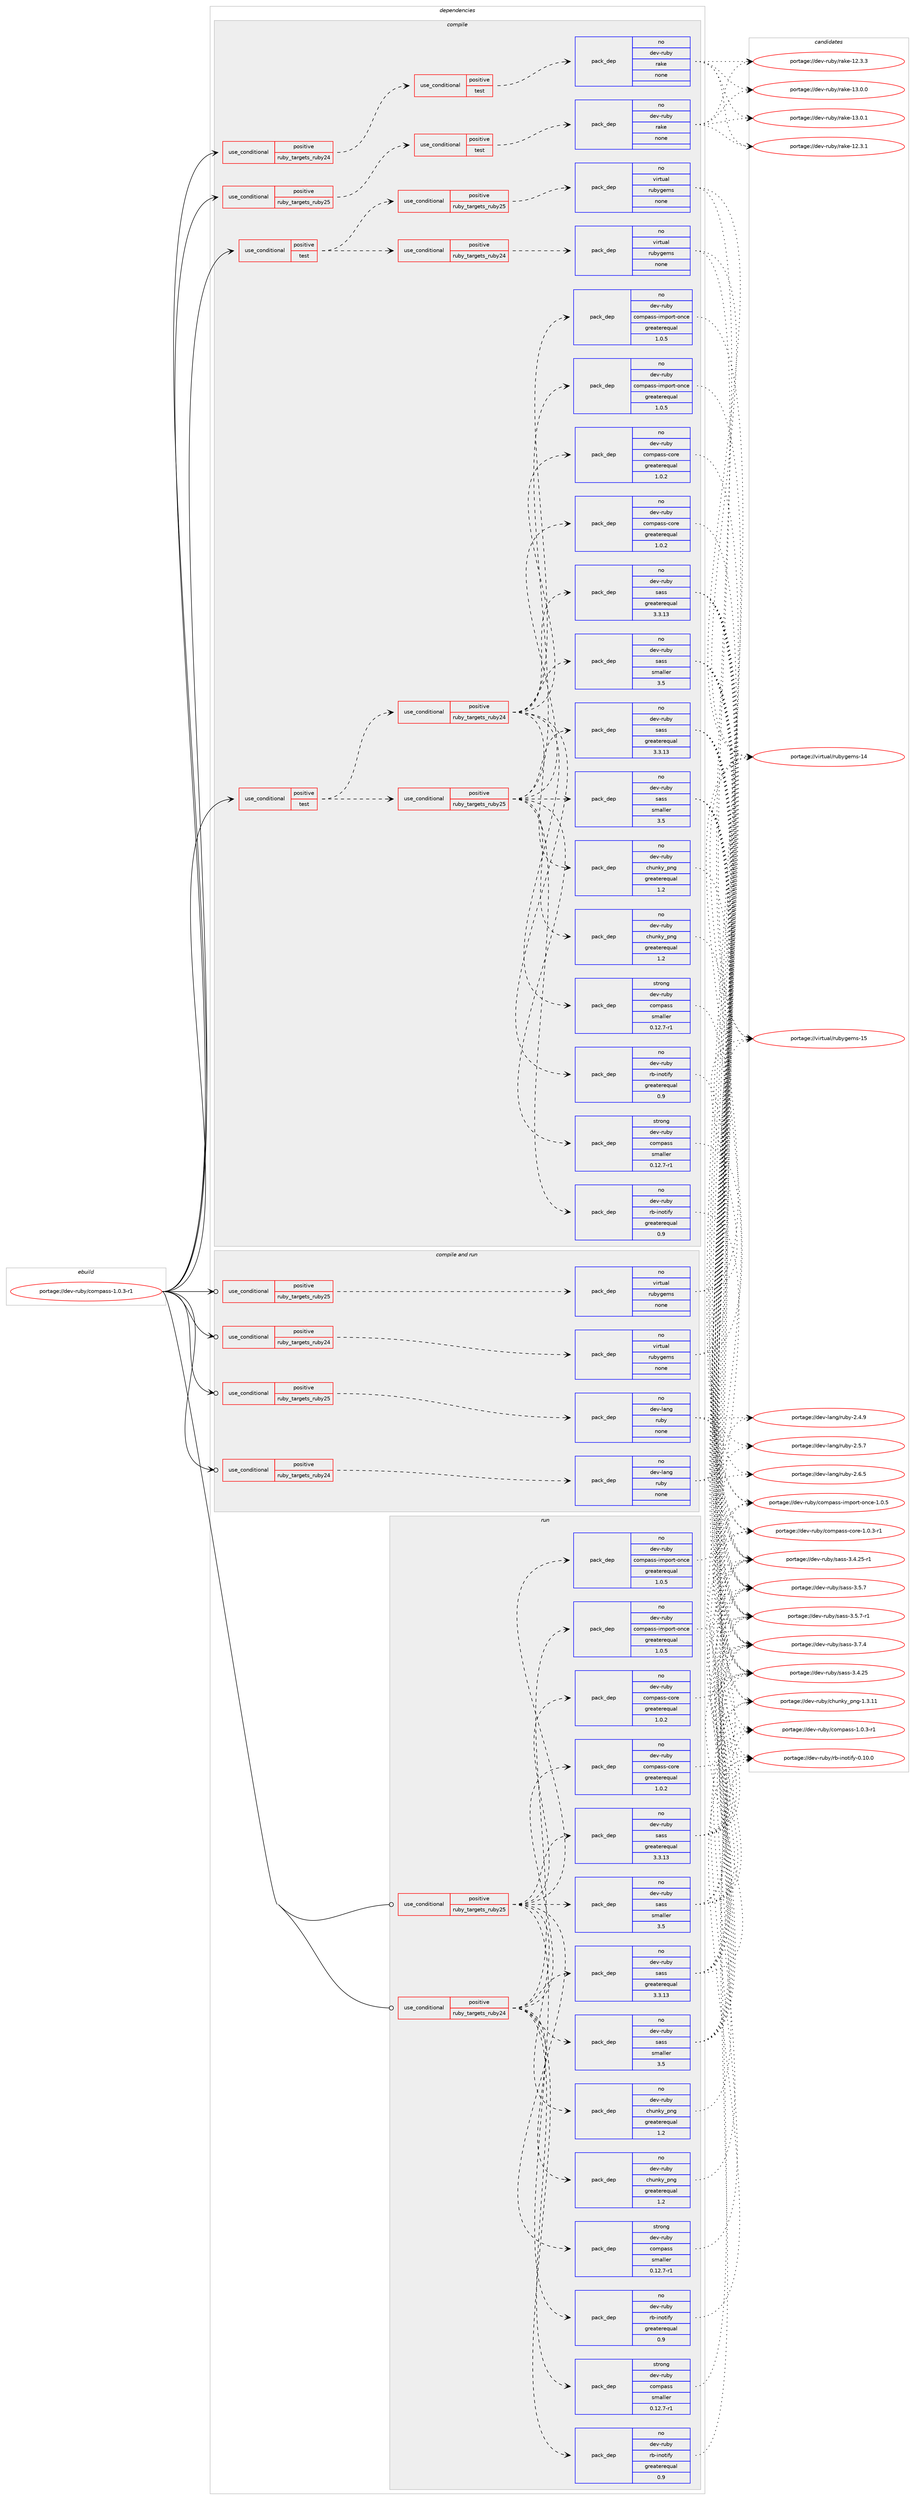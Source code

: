 digraph prolog {

# *************
# Graph options
# *************

newrank=true;
concentrate=true;
compound=true;
graph [rankdir=LR,fontname=Helvetica,fontsize=10,ranksep=1.5];#, ranksep=2.5, nodesep=0.2];
edge  [arrowhead=vee];
node  [fontname=Helvetica,fontsize=10];

# **********
# The ebuild
# **********

subgraph cluster_leftcol {
color=gray;
rank=same;
label=<<i>ebuild</i>>;
id [label="portage://dev-ruby/compass-1.0.3-r1", color=red, width=4, href="../dev-ruby/compass-1.0.3-r1.svg"];
}

# ****************
# The dependencies
# ****************

subgraph cluster_midcol {
color=gray;
label=<<i>dependencies</i>>;
subgraph cluster_compile {
fillcolor="#eeeeee";
style=filled;
label=<<i>compile</i>>;
subgraph cond49685 {
dependency216413 [label=<<TABLE BORDER="0" CELLBORDER="1" CELLSPACING="0" CELLPADDING="4"><TR><TD ROWSPAN="3" CELLPADDING="10">use_conditional</TD></TR><TR><TD>positive</TD></TR><TR><TD>ruby_targets_ruby24</TD></TR></TABLE>>, shape=none, color=red];
subgraph cond49686 {
dependency216414 [label=<<TABLE BORDER="0" CELLBORDER="1" CELLSPACING="0" CELLPADDING="4"><TR><TD ROWSPAN="3" CELLPADDING="10">use_conditional</TD></TR><TR><TD>positive</TD></TR><TR><TD>test</TD></TR></TABLE>>, shape=none, color=red];
subgraph pack163247 {
dependency216415 [label=<<TABLE BORDER="0" CELLBORDER="1" CELLSPACING="0" CELLPADDING="4" WIDTH="220"><TR><TD ROWSPAN="6" CELLPADDING="30">pack_dep</TD></TR><TR><TD WIDTH="110">no</TD></TR><TR><TD>dev-ruby</TD></TR><TR><TD>rake</TD></TR><TR><TD>none</TD></TR><TR><TD></TD></TR></TABLE>>, shape=none, color=blue];
}
dependency216414:e -> dependency216415:w [weight=20,style="dashed",arrowhead="vee"];
}
dependency216413:e -> dependency216414:w [weight=20,style="dashed",arrowhead="vee"];
}
id:e -> dependency216413:w [weight=20,style="solid",arrowhead="vee"];
subgraph cond49687 {
dependency216416 [label=<<TABLE BORDER="0" CELLBORDER="1" CELLSPACING="0" CELLPADDING="4"><TR><TD ROWSPAN="3" CELLPADDING="10">use_conditional</TD></TR><TR><TD>positive</TD></TR><TR><TD>ruby_targets_ruby25</TD></TR></TABLE>>, shape=none, color=red];
subgraph cond49688 {
dependency216417 [label=<<TABLE BORDER="0" CELLBORDER="1" CELLSPACING="0" CELLPADDING="4"><TR><TD ROWSPAN="3" CELLPADDING="10">use_conditional</TD></TR><TR><TD>positive</TD></TR><TR><TD>test</TD></TR></TABLE>>, shape=none, color=red];
subgraph pack163248 {
dependency216418 [label=<<TABLE BORDER="0" CELLBORDER="1" CELLSPACING="0" CELLPADDING="4" WIDTH="220"><TR><TD ROWSPAN="6" CELLPADDING="30">pack_dep</TD></TR><TR><TD WIDTH="110">no</TD></TR><TR><TD>dev-ruby</TD></TR><TR><TD>rake</TD></TR><TR><TD>none</TD></TR><TR><TD></TD></TR></TABLE>>, shape=none, color=blue];
}
dependency216417:e -> dependency216418:w [weight=20,style="dashed",arrowhead="vee"];
}
dependency216416:e -> dependency216417:w [weight=20,style="dashed",arrowhead="vee"];
}
id:e -> dependency216416:w [weight=20,style="solid",arrowhead="vee"];
subgraph cond49689 {
dependency216419 [label=<<TABLE BORDER="0" CELLBORDER="1" CELLSPACING="0" CELLPADDING="4"><TR><TD ROWSPAN="3" CELLPADDING="10">use_conditional</TD></TR><TR><TD>positive</TD></TR><TR><TD>test</TD></TR></TABLE>>, shape=none, color=red];
subgraph cond49690 {
dependency216420 [label=<<TABLE BORDER="0" CELLBORDER="1" CELLSPACING="0" CELLPADDING="4"><TR><TD ROWSPAN="3" CELLPADDING="10">use_conditional</TD></TR><TR><TD>positive</TD></TR><TR><TD>ruby_targets_ruby24</TD></TR></TABLE>>, shape=none, color=red];
subgraph pack163249 {
dependency216421 [label=<<TABLE BORDER="0" CELLBORDER="1" CELLSPACING="0" CELLPADDING="4" WIDTH="220"><TR><TD ROWSPAN="6" CELLPADDING="30">pack_dep</TD></TR><TR><TD WIDTH="110">no</TD></TR><TR><TD>dev-ruby</TD></TR><TR><TD>chunky_png</TD></TR><TR><TD>greaterequal</TD></TR><TR><TD>1.2</TD></TR></TABLE>>, shape=none, color=blue];
}
dependency216420:e -> dependency216421:w [weight=20,style="dashed",arrowhead="vee"];
subgraph pack163250 {
dependency216422 [label=<<TABLE BORDER="0" CELLBORDER="1" CELLSPACING="0" CELLPADDING="4" WIDTH="220"><TR><TD ROWSPAN="6" CELLPADDING="30">pack_dep</TD></TR><TR><TD WIDTH="110">no</TD></TR><TR><TD>dev-ruby</TD></TR><TR><TD>compass-core</TD></TR><TR><TD>greaterequal</TD></TR><TR><TD>1.0.2</TD></TR></TABLE>>, shape=none, color=blue];
}
dependency216420:e -> dependency216422:w [weight=20,style="dashed",arrowhead="vee"];
subgraph pack163251 {
dependency216423 [label=<<TABLE BORDER="0" CELLBORDER="1" CELLSPACING="0" CELLPADDING="4" WIDTH="220"><TR><TD ROWSPAN="6" CELLPADDING="30">pack_dep</TD></TR><TR><TD WIDTH="110">no</TD></TR><TR><TD>dev-ruby</TD></TR><TR><TD>compass-import-once</TD></TR><TR><TD>greaterequal</TD></TR><TR><TD>1.0.5</TD></TR></TABLE>>, shape=none, color=blue];
}
dependency216420:e -> dependency216423:w [weight=20,style="dashed",arrowhead="vee"];
subgraph pack163252 {
dependency216424 [label=<<TABLE BORDER="0" CELLBORDER="1" CELLSPACING="0" CELLPADDING="4" WIDTH="220"><TR><TD ROWSPAN="6" CELLPADDING="30">pack_dep</TD></TR><TR><TD WIDTH="110">no</TD></TR><TR><TD>dev-ruby</TD></TR><TR><TD>rb-inotify</TD></TR><TR><TD>greaterequal</TD></TR><TR><TD>0.9</TD></TR></TABLE>>, shape=none, color=blue];
}
dependency216420:e -> dependency216424:w [weight=20,style="dashed",arrowhead="vee"];
subgraph pack163253 {
dependency216425 [label=<<TABLE BORDER="0" CELLBORDER="1" CELLSPACING="0" CELLPADDING="4" WIDTH="220"><TR><TD ROWSPAN="6" CELLPADDING="30">pack_dep</TD></TR><TR><TD WIDTH="110">no</TD></TR><TR><TD>dev-ruby</TD></TR><TR><TD>sass</TD></TR><TR><TD>greaterequal</TD></TR><TR><TD>3.3.13</TD></TR></TABLE>>, shape=none, color=blue];
}
dependency216420:e -> dependency216425:w [weight=20,style="dashed",arrowhead="vee"];
subgraph pack163254 {
dependency216426 [label=<<TABLE BORDER="0" CELLBORDER="1" CELLSPACING="0" CELLPADDING="4" WIDTH="220"><TR><TD ROWSPAN="6" CELLPADDING="30">pack_dep</TD></TR><TR><TD WIDTH="110">no</TD></TR><TR><TD>dev-ruby</TD></TR><TR><TD>sass</TD></TR><TR><TD>smaller</TD></TR><TR><TD>3.5</TD></TR></TABLE>>, shape=none, color=blue];
}
dependency216420:e -> dependency216426:w [weight=20,style="dashed",arrowhead="vee"];
subgraph pack163255 {
dependency216427 [label=<<TABLE BORDER="0" CELLBORDER="1" CELLSPACING="0" CELLPADDING="4" WIDTH="220"><TR><TD ROWSPAN="6" CELLPADDING="30">pack_dep</TD></TR><TR><TD WIDTH="110">strong</TD></TR><TR><TD>dev-ruby</TD></TR><TR><TD>compass</TD></TR><TR><TD>smaller</TD></TR><TR><TD>0.12.7-r1</TD></TR></TABLE>>, shape=none, color=blue];
}
dependency216420:e -> dependency216427:w [weight=20,style="dashed",arrowhead="vee"];
}
dependency216419:e -> dependency216420:w [weight=20,style="dashed",arrowhead="vee"];
subgraph cond49691 {
dependency216428 [label=<<TABLE BORDER="0" CELLBORDER="1" CELLSPACING="0" CELLPADDING="4"><TR><TD ROWSPAN="3" CELLPADDING="10">use_conditional</TD></TR><TR><TD>positive</TD></TR><TR><TD>ruby_targets_ruby25</TD></TR></TABLE>>, shape=none, color=red];
subgraph pack163256 {
dependency216429 [label=<<TABLE BORDER="0" CELLBORDER="1" CELLSPACING="0" CELLPADDING="4" WIDTH="220"><TR><TD ROWSPAN="6" CELLPADDING="30">pack_dep</TD></TR><TR><TD WIDTH="110">no</TD></TR><TR><TD>dev-ruby</TD></TR><TR><TD>chunky_png</TD></TR><TR><TD>greaterequal</TD></TR><TR><TD>1.2</TD></TR></TABLE>>, shape=none, color=blue];
}
dependency216428:e -> dependency216429:w [weight=20,style="dashed",arrowhead="vee"];
subgraph pack163257 {
dependency216430 [label=<<TABLE BORDER="0" CELLBORDER="1" CELLSPACING="0" CELLPADDING="4" WIDTH="220"><TR><TD ROWSPAN="6" CELLPADDING="30">pack_dep</TD></TR><TR><TD WIDTH="110">no</TD></TR><TR><TD>dev-ruby</TD></TR><TR><TD>compass-core</TD></TR><TR><TD>greaterequal</TD></TR><TR><TD>1.0.2</TD></TR></TABLE>>, shape=none, color=blue];
}
dependency216428:e -> dependency216430:w [weight=20,style="dashed",arrowhead="vee"];
subgraph pack163258 {
dependency216431 [label=<<TABLE BORDER="0" CELLBORDER="1" CELLSPACING="0" CELLPADDING="4" WIDTH="220"><TR><TD ROWSPAN="6" CELLPADDING="30">pack_dep</TD></TR><TR><TD WIDTH="110">no</TD></TR><TR><TD>dev-ruby</TD></TR><TR><TD>compass-import-once</TD></TR><TR><TD>greaterequal</TD></TR><TR><TD>1.0.5</TD></TR></TABLE>>, shape=none, color=blue];
}
dependency216428:e -> dependency216431:w [weight=20,style="dashed",arrowhead="vee"];
subgraph pack163259 {
dependency216432 [label=<<TABLE BORDER="0" CELLBORDER="1" CELLSPACING="0" CELLPADDING="4" WIDTH="220"><TR><TD ROWSPAN="6" CELLPADDING="30">pack_dep</TD></TR><TR><TD WIDTH="110">no</TD></TR><TR><TD>dev-ruby</TD></TR><TR><TD>rb-inotify</TD></TR><TR><TD>greaterequal</TD></TR><TR><TD>0.9</TD></TR></TABLE>>, shape=none, color=blue];
}
dependency216428:e -> dependency216432:w [weight=20,style="dashed",arrowhead="vee"];
subgraph pack163260 {
dependency216433 [label=<<TABLE BORDER="0" CELLBORDER="1" CELLSPACING="0" CELLPADDING="4" WIDTH="220"><TR><TD ROWSPAN="6" CELLPADDING="30">pack_dep</TD></TR><TR><TD WIDTH="110">no</TD></TR><TR><TD>dev-ruby</TD></TR><TR><TD>sass</TD></TR><TR><TD>greaterequal</TD></TR><TR><TD>3.3.13</TD></TR></TABLE>>, shape=none, color=blue];
}
dependency216428:e -> dependency216433:w [weight=20,style="dashed",arrowhead="vee"];
subgraph pack163261 {
dependency216434 [label=<<TABLE BORDER="0" CELLBORDER="1" CELLSPACING="0" CELLPADDING="4" WIDTH="220"><TR><TD ROWSPAN="6" CELLPADDING="30">pack_dep</TD></TR><TR><TD WIDTH="110">no</TD></TR><TR><TD>dev-ruby</TD></TR><TR><TD>sass</TD></TR><TR><TD>smaller</TD></TR><TR><TD>3.5</TD></TR></TABLE>>, shape=none, color=blue];
}
dependency216428:e -> dependency216434:w [weight=20,style="dashed",arrowhead="vee"];
subgraph pack163262 {
dependency216435 [label=<<TABLE BORDER="0" CELLBORDER="1" CELLSPACING="0" CELLPADDING="4" WIDTH="220"><TR><TD ROWSPAN="6" CELLPADDING="30">pack_dep</TD></TR><TR><TD WIDTH="110">strong</TD></TR><TR><TD>dev-ruby</TD></TR><TR><TD>compass</TD></TR><TR><TD>smaller</TD></TR><TR><TD>0.12.7-r1</TD></TR></TABLE>>, shape=none, color=blue];
}
dependency216428:e -> dependency216435:w [weight=20,style="dashed",arrowhead="vee"];
}
dependency216419:e -> dependency216428:w [weight=20,style="dashed",arrowhead="vee"];
}
id:e -> dependency216419:w [weight=20,style="solid",arrowhead="vee"];
subgraph cond49692 {
dependency216436 [label=<<TABLE BORDER="0" CELLBORDER="1" CELLSPACING="0" CELLPADDING="4"><TR><TD ROWSPAN="3" CELLPADDING="10">use_conditional</TD></TR><TR><TD>positive</TD></TR><TR><TD>test</TD></TR></TABLE>>, shape=none, color=red];
subgraph cond49693 {
dependency216437 [label=<<TABLE BORDER="0" CELLBORDER="1" CELLSPACING="0" CELLPADDING="4"><TR><TD ROWSPAN="3" CELLPADDING="10">use_conditional</TD></TR><TR><TD>positive</TD></TR><TR><TD>ruby_targets_ruby24</TD></TR></TABLE>>, shape=none, color=red];
subgraph pack163263 {
dependency216438 [label=<<TABLE BORDER="0" CELLBORDER="1" CELLSPACING="0" CELLPADDING="4" WIDTH="220"><TR><TD ROWSPAN="6" CELLPADDING="30">pack_dep</TD></TR><TR><TD WIDTH="110">no</TD></TR><TR><TD>virtual</TD></TR><TR><TD>rubygems</TD></TR><TR><TD>none</TD></TR><TR><TD></TD></TR></TABLE>>, shape=none, color=blue];
}
dependency216437:e -> dependency216438:w [weight=20,style="dashed",arrowhead="vee"];
}
dependency216436:e -> dependency216437:w [weight=20,style="dashed",arrowhead="vee"];
subgraph cond49694 {
dependency216439 [label=<<TABLE BORDER="0" CELLBORDER="1" CELLSPACING="0" CELLPADDING="4"><TR><TD ROWSPAN="3" CELLPADDING="10">use_conditional</TD></TR><TR><TD>positive</TD></TR><TR><TD>ruby_targets_ruby25</TD></TR></TABLE>>, shape=none, color=red];
subgraph pack163264 {
dependency216440 [label=<<TABLE BORDER="0" CELLBORDER="1" CELLSPACING="0" CELLPADDING="4" WIDTH="220"><TR><TD ROWSPAN="6" CELLPADDING="30">pack_dep</TD></TR><TR><TD WIDTH="110">no</TD></TR><TR><TD>virtual</TD></TR><TR><TD>rubygems</TD></TR><TR><TD>none</TD></TR><TR><TD></TD></TR></TABLE>>, shape=none, color=blue];
}
dependency216439:e -> dependency216440:w [weight=20,style="dashed",arrowhead="vee"];
}
dependency216436:e -> dependency216439:w [weight=20,style="dashed",arrowhead="vee"];
}
id:e -> dependency216436:w [weight=20,style="solid",arrowhead="vee"];
}
subgraph cluster_compileandrun {
fillcolor="#eeeeee";
style=filled;
label=<<i>compile and run</i>>;
subgraph cond49695 {
dependency216441 [label=<<TABLE BORDER="0" CELLBORDER="1" CELLSPACING="0" CELLPADDING="4"><TR><TD ROWSPAN="3" CELLPADDING="10">use_conditional</TD></TR><TR><TD>positive</TD></TR><TR><TD>ruby_targets_ruby24</TD></TR></TABLE>>, shape=none, color=red];
subgraph pack163265 {
dependency216442 [label=<<TABLE BORDER="0" CELLBORDER="1" CELLSPACING="0" CELLPADDING="4" WIDTH="220"><TR><TD ROWSPAN="6" CELLPADDING="30">pack_dep</TD></TR><TR><TD WIDTH="110">no</TD></TR><TR><TD>dev-lang</TD></TR><TR><TD>ruby</TD></TR><TR><TD>none</TD></TR><TR><TD></TD></TR></TABLE>>, shape=none, color=blue];
}
dependency216441:e -> dependency216442:w [weight=20,style="dashed",arrowhead="vee"];
}
id:e -> dependency216441:w [weight=20,style="solid",arrowhead="odotvee"];
subgraph cond49696 {
dependency216443 [label=<<TABLE BORDER="0" CELLBORDER="1" CELLSPACING="0" CELLPADDING="4"><TR><TD ROWSPAN="3" CELLPADDING="10">use_conditional</TD></TR><TR><TD>positive</TD></TR><TR><TD>ruby_targets_ruby24</TD></TR></TABLE>>, shape=none, color=red];
subgraph pack163266 {
dependency216444 [label=<<TABLE BORDER="0" CELLBORDER="1" CELLSPACING="0" CELLPADDING="4" WIDTH="220"><TR><TD ROWSPAN="6" CELLPADDING="30">pack_dep</TD></TR><TR><TD WIDTH="110">no</TD></TR><TR><TD>virtual</TD></TR><TR><TD>rubygems</TD></TR><TR><TD>none</TD></TR><TR><TD></TD></TR></TABLE>>, shape=none, color=blue];
}
dependency216443:e -> dependency216444:w [weight=20,style="dashed",arrowhead="vee"];
}
id:e -> dependency216443:w [weight=20,style="solid",arrowhead="odotvee"];
subgraph cond49697 {
dependency216445 [label=<<TABLE BORDER="0" CELLBORDER="1" CELLSPACING="0" CELLPADDING="4"><TR><TD ROWSPAN="3" CELLPADDING="10">use_conditional</TD></TR><TR><TD>positive</TD></TR><TR><TD>ruby_targets_ruby25</TD></TR></TABLE>>, shape=none, color=red];
subgraph pack163267 {
dependency216446 [label=<<TABLE BORDER="0" CELLBORDER="1" CELLSPACING="0" CELLPADDING="4" WIDTH="220"><TR><TD ROWSPAN="6" CELLPADDING="30">pack_dep</TD></TR><TR><TD WIDTH="110">no</TD></TR><TR><TD>dev-lang</TD></TR><TR><TD>ruby</TD></TR><TR><TD>none</TD></TR><TR><TD></TD></TR></TABLE>>, shape=none, color=blue];
}
dependency216445:e -> dependency216446:w [weight=20,style="dashed",arrowhead="vee"];
}
id:e -> dependency216445:w [weight=20,style="solid",arrowhead="odotvee"];
subgraph cond49698 {
dependency216447 [label=<<TABLE BORDER="0" CELLBORDER="1" CELLSPACING="0" CELLPADDING="4"><TR><TD ROWSPAN="3" CELLPADDING="10">use_conditional</TD></TR><TR><TD>positive</TD></TR><TR><TD>ruby_targets_ruby25</TD></TR></TABLE>>, shape=none, color=red];
subgraph pack163268 {
dependency216448 [label=<<TABLE BORDER="0" CELLBORDER="1" CELLSPACING="0" CELLPADDING="4" WIDTH="220"><TR><TD ROWSPAN="6" CELLPADDING="30">pack_dep</TD></TR><TR><TD WIDTH="110">no</TD></TR><TR><TD>virtual</TD></TR><TR><TD>rubygems</TD></TR><TR><TD>none</TD></TR><TR><TD></TD></TR></TABLE>>, shape=none, color=blue];
}
dependency216447:e -> dependency216448:w [weight=20,style="dashed",arrowhead="vee"];
}
id:e -> dependency216447:w [weight=20,style="solid",arrowhead="odotvee"];
}
subgraph cluster_run {
fillcolor="#eeeeee";
style=filled;
label=<<i>run</i>>;
subgraph cond49699 {
dependency216449 [label=<<TABLE BORDER="0" CELLBORDER="1" CELLSPACING="0" CELLPADDING="4"><TR><TD ROWSPAN="3" CELLPADDING="10">use_conditional</TD></TR><TR><TD>positive</TD></TR><TR><TD>ruby_targets_ruby24</TD></TR></TABLE>>, shape=none, color=red];
subgraph pack163269 {
dependency216450 [label=<<TABLE BORDER="0" CELLBORDER="1" CELLSPACING="0" CELLPADDING="4" WIDTH="220"><TR><TD ROWSPAN="6" CELLPADDING="30">pack_dep</TD></TR><TR><TD WIDTH="110">no</TD></TR><TR><TD>dev-ruby</TD></TR><TR><TD>chunky_png</TD></TR><TR><TD>greaterequal</TD></TR><TR><TD>1.2</TD></TR></TABLE>>, shape=none, color=blue];
}
dependency216449:e -> dependency216450:w [weight=20,style="dashed",arrowhead="vee"];
subgraph pack163270 {
dependency216451 [label=<<TABLE BORDER="0" CELLBORDER="1" CELLSPACING="0" CELLPADDING="4" WIDTH="220"><TR><TD ROWSPAN="6" CELLPADDING="30">pack_dep</TD></TR><TR><TD WIDTH="110">no</TD></TR><TR><TD>dev-ruby</TD></TR><TR><TD>compass-core</TD></TR><TR><TD>greaterequal</TD></TR><TR><TD>1.0.2</TD></TR></TABLE>>, shape=none, color=blue];
}
dependency216449:e -> dependency216451:w [weight=20,style="dashed",arrowhead="vee"];
subgraph pack163271 {
dependency216452 [label=<<TABLE BORDER="0" CELLBORDER="1" CELLSPACING="0" CELLPADDING="4" WIDTH="220"><TR><TD ROWSPAN="6" CELLPADDING="30">pack_dep</TD></TR><TR><TD WIDTH="110">no</TD></TR><TR><TD>dev-ruby</TD></TR><TR><TD>compass-import-once</TD></TR><TR><TD>greaterequal</TD></TR><TR><TD>1.0.5</TD></TR></TABLE>>, shape=none, color=blue];
}
dependency216449:e -> dependency216452:w [weight=20,style="dashed",arrowhead="vee"];
subgraph pack163272 {
dependency216453 [label=<<TABLE BORDER="0" CELLBORDER="1" CELLSPACING="0" CELLPADDING="4" WIDTH="220"><TR><TD ROWSPAN="6" CELLPADDING="30">pack_dep</TD></TR><TR><TD WIDTH="110">no</TD></TR><TR><TD>dev-ruby</TD></TR><TR><TD>rb-inotify</TD></TR><TR><TD>greaterequal</TD></TR><TR><TD>0.9</TD></TR></TABLE>>, shape=none, color=blue];
}
dependency216449:e -> dependency216453:w [weight=20,style="dashed",arrowhead="vee"];
subgraph pack163273 {
dependency216454 [label=<<TABLE BORDER="0" CELLBORDER="1" CELLSPACING="0" CELLPADDING="4" WIDTH="220"><TR><TD ROWSPAN="6" CELLPADDING="30">pack_dep</TD></TR><TR><TD WIDTH="110">no</TD></TR><TR><TD>dev-ruby</TD></TR><TR><TD>sass</TD></TR><TR><TD>greaterequal</TD></TR><TR><TD>3.3.13</TD></TR></TABLE>>, shape=none, color=blue];
}
dependency216449:e -> dependency216454:w [weight=20,style="dashed",arrowhead="vee"];
subgraph pack163274 {
dependency216455 [label=<<TABLE BORDER="0" CELLBORDER="1" CELLSPACING="0" CELLPADDING="4" WIDTH="220"><TR><TD ROWSPAN="6" CELLPADDING="30">pack_dep</TD></TR><TR><TD WIDTH="110">no</TD></TR><TR><TD>dev-ruby</TD></TR><TR><TD>sass</TD></TR><TR><TD>smaller</TD></TR><TR><TD>3.5</TD></TR></TABLE>>, shape=none, color=blue];
}
dependency216449:e -> dependency216455:w [weight=20,style="dashed",arrowhead="vee"];
subgraph pack163275 {
dependency216456 [label=<<TABLE BORDER="0" CELLBORDER="1" CELLSPACING="0" CELLPADDING="4" WIDTH="220"><TR><TD ROWSPAN="6" CELLPADDING="30">pack_dep</TD></TR><TR><TD WIDTH="110">strong</TD></TR><TR><TD>dev-ruby</TD></TR><TR><TD>compass</TD></TR><TR><TD>smaller</TD></TR><TR><TD>0.12.7-r1</TD></TR></TABLE>>, shape=none, color=blue];
}
dependency216449:e -> dependency216456:w [weight=20,style="dashed",arrowhead="vee"];
}
id:e -> dependency216449:w [weight=20,style="solid",arrowhead="odot"];
subgraph cond49700 {
dependency216457 [label=<<TABLE BORDER="0" CELLBORDER="1" CELLSPACING="0" CELLPADDING="4"><TR><TD ROWSPAN="3" CELLPADDING="10">use_conditional</TD></TR><TR><TD>positive</TD></TR><TR><TD>ruby_targets_ruby25</TD></TR></TABLE>>, shape=none, color=red];
subgraph pack163276 {
dependency216458 [label=<<TABLE BORDER="0" CELLBORDER="1" CELLSPACING="0" CELLPADDING="4" WIDTH="220"><TR><TD ROWSPAN="6" CELLPADDING="30">pack_dep</TD></TR><TR><TD WIDTH="110">no</TD></TR><TR><TD>dev-ruby</TD></TR><TR><TD>chunky_png</TD></TR><TR><TD>greaterequal</TD></TR><TR><TD>1.2</TD></TR></TABLE>>, shape=none, color=blue];
}
dependency216457:e -> dependency216458:w [weight=20,style="dashed",arrowhead="vee"];
subgraph pack163277 {
dependency216459 [label=<<TABLE BORDER="0" CELLBORDER="1" CELLSPACING="0" CELLPADDING="4" WIDTH="220"><TR><TD ROWSPAN="6" CELLPADDING="30">pack_dep</TD></TR><TR><TD WIDTH="110">no</TD></TR><TR><TD>dev-ruby</TD></TR><TR><TD>compass-core</TD></TR><TR><TD>greaterequal</TD></TR><TR><TD>1.0.2</TD></TR></TABLE>>, shape=none, color=blue];
}
dependency216457:e -> dependency216459:w [weight=20,style="dashed",arrowhead="vee"];
subgraph pack163278 {
dependency216460 [label=<<TABLE BORDER="0" CELLBORDER="1" CELLSPACING="0" CELLPADDING="4" WIDTH="220"><TR><TD ROWSPAN="6" CELLPADDING="30">pack_dep</TD></TR><TR><TD WIDTH="110">no</TD></TR><TR><TD>dev-ruby</TD></TR><TR><TD>compass-import-once</TD></TR><TR><TD>greaterequal</TD></TR><TR><TD>1.0.5</TD></TR></TABLE>>, shape=none, color=blue];
}
dependency216457:e -> dependency216460:w [weight=20,style="dashed",arrowhead="vee"];
subgraph pack163279 {
dependency216461 [label=<<TABLE BORDER="0" CELLBORDER="1" CELLSPACING="0" CELLPADDING="4" WIDTH="220"><TR><TD ROWSPAN="6" CELLPADDING="30">pack_dep</TD></TR><TR><TD WIDTH="110">no</TD></TR><TR><TD>dev-ruby</TD></TR><TR><TD>rb-inotify</TD></TR><TR><TD>greaterequal</TD></TR><TR><TD>0.9</TD></TR></TABLE>>, shape=none, color=blue];
}
dependency216457:e -> dependency216461:w [weight=20,style="dashed",arrowhead="vee"];
subgraph pack163280 {
dependency216462 [label=<<TABLE BORDER="0" CELLBORDER="1" CELLSPACING="0" CELLPADDING="4" WIDTH="220"><TR><TD ROWSPAN="6" CELLPADDING="30">pack_dep</TD></TR><TR><TD WIDTH="110">no</TD></TR><TR><TD>dev-ruby</TD></TR><TR><TD>sass</TD></TR><TR><TD>greaterequal</TD></TR><TR><TD>3.3.13</TD></TR></TABLE>>, shape=none, color=blue];
}
dependency216457:e -> dependency216462:w [weight=20,style="dashed",arrowhead="vee"];
subgraph pack163281 {
dependency216463 [label=<<TABLE BORDER="0" CELLBORDER="1" CELLSPACING="0" CELLPADDING="4" WIDTH="220"><TR><TD ROWSPAN="6" CELLPADDING="30">pack_dep</TD></TR><TR><TD WIDTH="110">no</TD></TR><TR><TD>dev-ruby</TD></TR><TR><TD>sass</TD></TR><TR><TD>smaller</TD></TR><TR><TD>3.5</TD></TR></TABLE>>, shape=none, color=blue];
}
dependency216457:e -> dependency216463:w [weight=20,style="dashed",arrowhead="vee"];
subgraph pack163282 {
dependency216464 [label=<<TABLE BORDER="0" CELLBORDER="1" CELLSPACING="0" CELLPADDING="4" WIDTH="220"><TR><TD ROWSPAN="6" CELLPADDING="30">pack_dep</TD></TR><TR><TD WIDTH="110">strong</TD></TR><TR><TD>dev-ruby</TD></TR><TR><TD>compass</TD></TR><TR><TD>smaller</TD></TR><TR><TD>0.12.7-r1</TD></TR></TABLE>>, shape=none, color=blue];
}
dependency216457:e -> dependency216464:w [weight=20,style="dashed",arrowhead="vee"];
}
id:e -> dependency216457:w [weight=20,style="solid",arrowhead="odot"];
}
}

# **************
# The candidates
# **************

subgraph cluster_choices {
rank=same;
color=gray;
label=<<i>candidates</i>>;

subgraph choice163247 {
color=black;
nodesep=1;
choiceportage1001011184511411798121471149710710145495046514649 [label="portage://dev-ruby/rake-12.3.1", color=red, width=4,href="../dev-ruby/rake-12.3.1.svg"];
choiceportage1001011184511411798121471149710710145495046514651 [label="portage://dev-ruby/rake-12.3.3", color=red, width=4,href="../dev-ruby/rake-12.3.3.svg"];
choiceportage1001011184511411798121471149710710145495146484648 [label="portage://dev-ruby/rake-13.0.0", color=red, width=4,href="../dev-ruby/rake-13.0.0.svg"];
choiceportage1001011184511411798121471149710710145495146484649 [label="portage://dev-ruby/rake-13.0.1", color=red, width=4,href="../dev-ruby/rake-13.0.1.svg"];
dependency216415:e -> choiceportage1001011184511411798121471149710710145495046514649:w [style=dotted,weight="100"];
dependency216415:e -> choiceportage1001011184511411798121471149710710145495046514651:w [style=dotted,weight="100"];
dependency216415:e -> choiceportage1001011184511411798121471149710710145495146484648:w [style=dotted,weight="100"];
dependency216415:e -> choiceportage1001011184511411798121471149710710145495146484649:w [style=dotted,weight="100"];
}
subgraph choice163248 {
color=black;
nodesep=1;
choiceportage1001011184511411798121471149710710145495046514649 [label="portage://dev-ruby/rake-12.3.1", color=red, width=4,href="../dev-ruby/rake-12.3.1.svg"];
choiceportage1001011184511411798121471149710710145495046514651 [label="portage://dev-ruby/rake-12.3.3", color=red, width=4,href="../dev-ruby/rake-12.3.3.svg"];
choiceportage1001011184511411798121471149710710145495146484648 [label="portage://dev-ruby/rake-13.0.0", color=red, width=4,href="../dev-ruby/rake-13.0.0.svg"];
choiceportage1001011184511411798121471149710710145495146484649 [label="portage://dev-ruby/rake-13.0.1", color=red, width=4,href="../dev-ruby/rake-13.0.1.svg"];
dependency216418:e -> choiceportage1001011184511411798121471149710710145495046514649:w [style=dotted,weight="100"];
dependency216418:e -> choiceportage1001011184511411798121471149710710145495046514651:w [style=dotted,weight="100"];
dependency216418:e -> choiceportage1001011184511411798121471149710710145495146484648:w [style=dotted,weight="100"];
dependency216418:e -> choiceportage1001011184511411798121471149710710145495146484649:w [style=dotted,weight="100"];
}
subgraph choice163249 {
color=black;
nodesep=1;
choiceportage100101118451141179812147991041171101071219511211010345494651464949 [label="portage://dev-ruby/chunky_png-1.3.11", color=red, width=4,href="../dev-ruby/chunky_png-1.3.11.svg"];
dependency216421:e -> choiceportage100101118451141179812147991041171101071219511211010345494651464949:w [style=dotted,weight="100"];
}
subgraph choice163250 {
color=black;
nodesep=1;
choiceportage100101118451141179812147991111091129711511545991111141014549464846514511449 [label="portage://dev-ruby/compass-core-1.0.3-r1", color=red, width=4,href="../dev-ruby/compass-core-1.0.3-r1.svg"];
dependency216422:e -> choiceportage100101118451141179812147991111091129711511545991111141014549464846514511449:w [style=dotted,weight="100"];
}
subgraph choice163251 {
color=black;
nodesep=1;
choiceportage1001011184511411798121479911110911297115115451051091121111141164511111099101454946484653 [label="portage://dev-ruby/compass-import-once-1.0.5", color=red, width=4,href="../dev-ruby/compass-import-once-1.0.5.svg"];
dependency216423:e -> choiceportage1001011184511411798121479911110911297115115451051091121111141164511111099101454946484653:w [style=dotted,weight="100"];
}
subgraph choice163252 {
color=black;
nodesep=1;
choiceportage100101118451141179812147114984510511011111610510212145484649484648 [label="portage://dev-ruby/rb-inotify-0.10.0", color=red, width=4,href="../dev-ruby/rb-inotify-0.10.0.svg"];
dependency216424:e -> choiceportage100101118451141179812147114984510511011111610510212145484649484648:w [style=dotted,weight="100"];
}
subgraph choice163253 {
color=black;
nodesep=1;
choiceportage1001011184511411798121471159711511545514652465053 [label="portage://dev-ruby/sass-3.4.25", color=red, width=4,href="../dev-ruby/sass-3.4.25.svg"];
choiceportage10010111845114117981214711597115115455146524650534511449 [label="portage://dev-ruby/sass-3.4.25-r1", color=red, width=4,href="../dev-ruby/sass-3.4.25-r1.svg"];
choiceportage10010111845114117981214711597115115455146534655 [label="portage://dev-ruby/sass-3.5.7", color=red, width=4,href="../dev-ruby/sass-3.5.7.svg"];
choiceportage100101118451141179812147115971151154551465346554511449 [label="portage://dev-ruby/sass-3.5.7-r1", color=red, width=4,href="../dev-ruby/sass-3.5.7-r1.svg"];
choiceportage10010111845114117981214711597115115455146554652 [label="portage://dev-ruby/sass-3.7.4", color=red, width=4,href="../dev-ruby/sass-3.7.4.svg"];
dependency216425:e -> choiceportage1001011184511411798121471159711511545514652465053:w [style=dotted,weight="100"];
dependency216425:e -> choiceportage10010111845114117981214711597115115455146524650534511449:w [style=dotted,weight="100"];
dependency216425:e -> choiceportage10010111845114117981214711597115115455146534655:w [style=dotted,weight="100"];
dependency216425:e -> choiceportage100101118451141179812147115971151154551465346554511449:w [style=dotted,weight="100"];
dependency216425:e -> choiceportage10010111845114117981214711597115115455146554652:w [style=dotted,weight="100"];
}
subgraph choice163254 {
color=black;
nodesep=1;
choiceportage1001011184511411798121471159711511545514652465053 [label="portage://dev-ruby/sass-3.4.25", color=red, width=4,href="../dev-ruby/sass-3.4.25.svg"];
choiceportage10010111845114117981214711597115115455146524650534511449 [label="portage://dev-ruby/sass-3.4.25-r1", color=red, width=4,href="../dev-ruby/sass-3.4.25-r1.svg"];
choiceportage10010111845114117981214711597115115455146534655 [label="portage://dev-ruby/sass-3.5.7", color=red, width=4,href="../dev-ruby/sass-3.5.7.svg"];
choiceportage100101118451141179812147115971151154551465346554511449 [label="portage://dev-ruby/sass-3.5.7-r1", color=red, width=4,href="../dev-ruby/sass-3.5.7-r1.svg"];
choiceportage10010111845114117981214711597115115455146554652 [label="portage://dev-ruby/sass-3.7.4", color=red, width=4,href="../dev-ruby/sass-3.7.4.svg"];
dependency216426:e -> choiceportage1001011184511411798121471159711511545514652465053:w [style=dotted,weight="100"];
dependency216426:e -> choiceportage10010111845114117981214711597115115455146524650534511449:w [style=dotted,weight="100"];
dependency216426:e -> choiceportage10010111845114117981214711597115115455146534655:w [style=dotted,weight="100"];
dependency216426:e -> choiceportage100101118451141179812147115971151154551465346554511449:w [style=dotted,weight="100"];
dependency216426:e -> choiceportage10010111845114117981214711597115115455146554652:w [style=dotted,weight="100"];
}
subgraph choice163255 {
color=black;
nodesep=1;
choiceportage10010111845114117981214799111109112971151154549464846514511449 [label="portage://dev-ruby/compass-1.0.3-r1", color=red, width=4,href="../dev-ruby/compass-1.0.3-r1.svg"];
dependency216427:e -> choiceportage10010111845114117981214799111109112971151154549464846514511449:w [style=dotted,weight="100"];
}
subgraph choice163256 {
color=black;
nodesep=1;
choiceportage100101118451141179812147991041171101071219511211010345494651464949 [label="portage://dev-ruby/chunky_png-1.3.11", color=red, width=4,href="../dev-ruby/chunky_png-1.3.11.svg"];
dependency216429:e -> choiceportage100101118451141179812147991041171101071219511211010345494651464949:w [style=dotted,weight="100"];
}
subgraph choice163257 {
color=black;
nodesep=1;
choiceportage100101118451141179812147991111091129711511545991111141014549464846514511449 [label="portage://dev-ruby/compass-core-1.0.3-r1", color=red, width=4,href="../dev-ruby/compass-core-1.0.3-r1.svg"];
dependency216430:e -> choiceportage100101118451141179812147991111091129711511545991111141014549464846514511449:w [style=dotted,weight="100"];
}
subgraph choice163258 {
color=black;
nodesep=1;
choiceportage1001011184511411798121479911110911297115115451051091121111141164511111099101454946484653 [label="portage://dev-ruby/compass-import-once-1.0.5", color=red, width=4,href="../dev-ruby/compass-import-once-1.0.5.svg"];
dependency216431:e -> choiceportage1001011184511411798121479911110911297115115451051091121111141164511111099101454946484653:w [style=dotted,weight="100"];
}
subgraph choice163259 {
color=black;
nodesep=1;
choiceportage100101118451141179812147114984510511011111610510212145484649484648 [label="portage://dev-ruby/rb-inotify-0.10.0", color=red, width=4,href="../dev-ruby/rb-inotify-0.10.0.svg"];
dependency216432:e -> choiceportage100101118451141179812147114984510511011111610510212145484649484648:w [style=dotted,weight="100"];
}
subgraph choice163260 {
color=black;
nodesep=1;
choiceportage1001011184511411798121471159711511545514652465053 [label="portage://dev-ruby/sass-3.4.25", color=red, width=4,href="../dev-ruby/sass-3.4.25.svg"];
choiceportage10010111845114117981214711597115115455146524650534511449 [label="portage://dev-ruby/sass-3.4.25-r1", color=red, width=4,href="../dev-ruby/sass-3.4.25-r1.svg"];
choiceportage10010111845114117981214711597115115455146534655 [label="portage://dev-ruby/sass-3.5.7", color=red, width=4,href="../dev-ruby/sass-3.5.7.svg"];
choiceportage100101118451141179812147115971151154551465346554511449 [label="portage://dev-ruby/sass-3.5.7-r1", color=red, width=4,href="../dev-ruby/sass-3.5.7-r1.svg"];
choiceportage10010111845114117981214711597115115455146554652 [label="portage://dev-ruby/sass-3.7.4", color=red, width=4,href="../dev-ruby/sass-3.7.4.svg"];
dependency216433:e -> choiceportage1001011184511411798121471159711511545514652465053:w [style=dotted,weight="100"];
dependency216433:e -> choiceportage10010111845114117981214711597115115455146524650534511449:w [style=dotted,weight="100"];
dependency216433:e -> choiceportage10010111845114117981214711597115115455146534655:w [style=dotted,weight="100"];
dependency216433:e -> choiceportage100101118451141179812147115971151154551465346554511449:w [style=dotted,weight="100"];
dependency216433:e -> choiceportage10010111845114117981214711597115115455146554652:w [style=dotted,weight="100"];
}
subgraph choice163261 {
color=black;
nodesep=1;
choiceportage1001011184511411798121471159711511545514652465053 [label="portage://dev-ruby/sass-3.4.25", color=red, width=4,href="../dev-ruby/sass-3.4.25.svg"];
choiceportage10010111845114117981214711597115115455146524650534511449 [label="portage://dev-ruby/sass-3.4.25-r1", color=red, width=4,href="../dev-ruby/sass-3.4.25-r1.svg"];
choiceportage10010111845114117981214711597115115455146534655 [label="portage://dev-ruby/sass-3.5.7", color=red, width=4,href="../dev-ruby/sass-3.5.7.svg"];
choiceportage100101118451141179812147115971151154551465346554511449 [label="portage://dev-ruby/sass-3.5.7-r1", color=red, width=4,href="../dev-ruby/sass-3.5.7-r1.svg"];
choiceportage10010111845114117981214711597115115455146554652 [label="portage://dev-ruby/sass-3.7.4", color=red, width=4,href="../dev-ruby/sass-3.7.4.svg"];
dependency216434:e -> choiceportage1001011184511411798121471159711511545514652465053:w [style=dotted,weight="100"];
dependency216434:e -> choiceportage10010111845114117981214711597115115455146524650534511449:w [style=dotted,weight="100"];
dependency216434:e -> choiceportage10010111845114117981214711597115115455146534655:w [style=dotted,weight="100"];
dependency216434:e -> choiceportage100101118451141179812147115971151154551465346554511449:w [style=dotted,weight="100"];
dependency216434:e -> choiceportage10010111845114117981214711597115115455146554652:w [style=dotted,weight="100"];
}
subgraph choice163262 {
color=black;
nodesep=1;
choiceportage10010111845114117981214799111109112971151154549464846514511449 [label="portage://dev-ruby/compass-1.0.3-r1", color=red, width=4,href="../dev-ruby/compass-1.0.3-r1.svg"];
dependency216435:e -> choiceportage10010111845114117981214799111109112971151154549464846514511449:w [style=dotted,weight="100"];
}
subgraph choice163263 {
color=black;
nodesep=1;
choiceportage118105114116117971084711411798121103101109115454952 [label="portage://virtual/rubygems-14", color=red, width=4,href="../virtual/rubygems-14.svg"];
choiceportage118105114116117971084711411798121103101109115454953 [label="portage://virtual/rubygems-15", color=red, width=4,href="../virtual/rubygems-15.svg"];
dependency216438:e -> choiceportage118105114116117971084711411798121103101109115454952:w [style=dotted,weight="100"];
dependency216438:e -> choiceportage118105114116117971084711411798121103101109115454953:w [style=dotted,weight="100"];
}
subgraph choice163264 {
color=black;
nodesep=1;
choiceportage118105114116117971084711411798121103101109115454952 [label="portage://virtual/rubygems-14", color=red, width=4,href="../virtual/rubygems-14.svg"];
choiceportage118105114116117971084711411798121103101109115454953 [label="portage://virtual/rubygems-15", color=red, width=4,href="../virtual/rubygems-15.svg"];
dependency216440:e -> choiceportage118105114116117971084711411798121103101109115454952:w [style=dotted,weight="100"];
dependency216440:e -> choiceportage118105114116117971084711411798121103101109115454953:w [style=dotted,weight="100"];
}
subgraph choice163265 {
color=black;
nodesep=1;
choiceportage10010111845108971101034711411798121455046524657 [label="portage://dev-lang/ruby-2.4.9", color=red, width=4,href="../dev-lang/ruby-2.4.9.svg"];
choiceportage10010111845108971101034711411798121455046534655 [label="portage://dev-lang/ruby-2.5.7", color=red, width=4,href="../dev-lang/ruby-2.5.7.svg"];
choiceportage10010111845108971101034711411798121455046544653 [label="portage://dev-lang/ruby-2.6.5", color=red, width=4,href="../dev-lang/ruby-2.6.5.svg"];
dependency216442:e -> choiceportage10010111845108971101034711411798121455046524657:w [style=dotted,weight="100"];
dependency216442:e -> choiceportage10010111845108971101034711411798121455046534655:w [style=dotted,weight="100"];
dependency216442:e -> choiceportage10010111845108971101034711411798121455046544653:w [style=dotted,weight="100"];
}
subgraph choice163266 {
color=black;
nodesep=1;
choiceportage118105114116117971084711411798121103101109115454952 [label="portage://virtual/rubygems-14", color=red, width=4,href="../virtual/rubygems-14.svg"];
choiceportage118105114116117971084711411798121103101109115454953 [label="portage://virtual/rubygems-15", color=red, width=4,href="../virtual/rubygems-15.svg"];
dependency216444:e -> choiceportage118105114116117971084711411798121103101109115454952:w [style=dotted,weight="100"];
dependency216444:e -> choiceportage118105114116117971084711411798121103101109115454953:w [style=dotted,weight="100"];
}
subgraph choice163267 {
color=black;
nodesep=1;
choiceportage10010111845108971101034711411798121455046524657 [label="portage://dev-lang/ruby-2.4.9", color=red, width=4,href="../dev-lang/ruby-2.4.9.svg"];
choiceportage10010111845108971101034711411798121455046534655 [label="portage://dev-lang/ruby-2.5.7", color=red, width=4,href="../dev-lang/ruby-2.5.7.svg"];
choiceportage10010111845108971101034711411798121455046544653 [label="portage://dev-lang/ruby-2.6.5", color=red, width=4,href="../dev-lang/ruby-2.6.5.svg"];
dependency216446:e -> choiceportage10010111845108971101034711411798121455046524657:w [style=dotted,weight="100"];
dependency216446:e -> choiceportage10010111845108971101034711411798121455046534655:w [style=dotted,weight="100"];
dependency216446:e -> choiceportage10010111845108971101034711411798121455046544653:w [style=dotted,weight="100"];
}
subgraph choice163268 {
color=black;
nodesep=1;
choiceportage118105114116117971084711411798121103101109115454952 [label="portage://virtual/rubygems-14", color=red, width=4,href="../virtual/rubygems-14.svg"];
choiceportage118105114116117971084711411798121103101109115454953 [label="portage://virtual/rubygems-15", color=red, width=4,href="../virtual/rubygems-15.svg"];
dependency216448:e -> choiceportage118105114116117971084711411798121103101109115454952:w [style=dotted,weight="100"];
dependency216448:e -> choiceportage118105114116117971084711411798121103101109115454953:w [style=dotted,weight="100"];
}
subgraph choice163269 {
color=black;
nodesep=1;
choiceportage100101118451141179812147991041171101071219511211010345494651464949 [label="portage://dev-ruby/chunky_png-1.3.11", color=red, width=4,href="../dev-ruby/chunky_png-1.3.11.svg"];
dependency216450:e -> choiceportage100101118451141179812147991041171101071219511211010345494651464949:w [style=dotted,weight="100"];
}
subgraph choice163270 {
color=black;
nodesep=1;
choiceportage100101118451141179812147991111091129711511545991111141014549464846514511449 [label="portage://dev-ruby/compass-core-1.0.3-r1", color=red, width=4,href="../dev-ruby/compass-core-1.0.3-r1.svg"];
dependency216451:e -> choiceportage100101118451141179812147991111091129711511545991111141014549464846514511449:w [style=dotted,weight="100"];
}
subgraph choice163271 {
color=black;
nodesep=1;
choiceportage1001011184511411798121479911110911297115115451051091121111141164511111099101454946484653 [label="portage://dev-ruby/compass-import-once-1.0.5", color=red, width=4,href="../dev-ruby/compass-import-once-1.0.5.svg"];
dependency216452:e -> choiceportage1001011184511411798121479911110911297115115451051091121111141164511111099101454946484653:w [style=dotted,weight="100"];
}
subgraph choice163272 {
color=black;
nodesep=1;
choiceportage100101118451141179812147114984510511011111610510212145484649484648 [label="portage://dev-ruby/rb-inotify-0.10.0", color=red, width=4,href="../dev-ruby/rb-inotify-0.10.0.svg"];
dependency216453:e -> choiceportage100101118451141179812147114984510511011111610510212145484649484648:w [style=dotted,weight="100"];
}
subgraph choice163273 {
color=black;
nodesep=1;
choiceportage1001011184511411798121471159711511545514652465053 [label="portage://dev-ruby/sass-3.4.25", color=red, width=4,href="../dev-ruby/sass-3.4.25.svg"];
choiceportage10010111845114117981214711597115115455146524650534511449 [label="portage://dev-ruby/sass-3.4.25-r1", color=red, width=4,href="../dev-ruby/sass-3.4.25-r1.svg"];
choiceportage10010111845114117981214711597115115455146534655 [label="portage://dev-ruby/sass-3.5.7", color=red, width=4,href="../dev-ruby/sass-3.5.7.svg"];
choiceportage100101118451141179812147115971151154551465346554511449 [label="portage://dev-ruby/sass-3.5.7-r1", color=red, width=4,href="../dev-ruby/sass-3.5.7-r1.svg"];
choiceportage10010111845114117981214711597115115455146554652 [label="portage://dev-ruby/sass-3.7.4", color=red, width=4,href="../dev-ruby/sass-3.7.4.svg"];
dependency216454:e -> choiceportage1001011184511411798121471159711511545514652465053:w [style=dotted,weight="100"];
dependency216454:e -> choiceportage10010111845114117981214711597115115455146524650534511449:w [style=dotted,weight="100"];
dependency216454:e -> choiceportage10010111845114117981214711597115115455146534655:w [style=dotted,weight="100"];
dependency216454:e -> choiceportage100101118451141179812147115971151154551465346554511449:w [style=dotted,weight="100"];
dependency216454:e -> choiceportage10010111845114117981214711597115115455146554652:w [style=dotted,weight="100"];
}
subgraph choice163274 {
color=black;
nodesep=1;
choiceportage1001011184511411798121471159711511545514652465053 [label="portage://dev-ruby/sass-3.4.25", color=red, width=4,href="../dev-ruby/sass-3.4.25.svg"];
choiceportage10010111845114117981214711597115115455146524650534511449 [label="portage://dev-ruby/sass-3.4.25-r1", color=red, width=4,href="../dev-ruby/sass-3.4.25-r1.svg"];
choiceportage10010111845114117981214711597115115455146534655 [label="portage://dev-ruby/sass-3.5.7", color=red, width=4,href="../dev-ruby/sass-3.5.7.svg"];
choiceportage100101118451141179812147115971151154551465346554511449 [label="portage://dev-ruby/sass-3.5.7-r1", color=red, width=4,href="../dev-ruby/sass-3.5.7-r1.svg"];
choiceportage10010111845114117981214711597115115455146554652 [label="portage://dev-ruby/sass-3.7.4", color=red, width=4,href="../dev-ruby/sass-3.7.4.svg"];
dependency216455:e -> choiceportage1001011184511411798121471159711511545514652465053:w [style=dotted,weight="100"];
dependency216455:e -> choiceportage10010111845114117981214711597115115455146524650534511449:w [style=dotted,weight="100"];
dependency216455:e -> choiceportage10010111845114117981214711597115115455146534655:w [style=dotted,weight="100"];
dependency216455:e -> choiceportage100101118451141179812147115971151154551465346554511449:w [style=dotted,weight="100"];
dependency216455:e -> choiceportage10010111845114117981214711597115115455146554652:w [style=dotted,weight="100"];
}
subgraph choice163275 {
color=black;
nodesep=1;
choiceportage10010111845114117981214799111109112971151154549464846514511449 [label="portage://dev-ruby/compass-1.0.3-r1", color=red, width=4,href="../dev-ruby/compass-1.0.3-r1.svg"];
dependency216456:e -> choiceportage10010111845114117981214799111109112971151154549464846514511449:w [style=dotted,weight="100"];
}
subgraph choice163276 {
color=black;
nodesep=1;
choiceportage100101118451141179812147991041171101071219511211010345494651464949 [label="portage://dev-ruby/chunky_png-1.3.11", color=red, width=4,href="../dev-ruby/chunky_png-1.3.11.svg"];
dependency216458:e -> choiceportage100101118451141179812147991041171101071219511211010345494651464949:w [style=dotted,weight="100"];
}
subgraph choice163277 {
color=black;
nodesep=1;
choiceportage100101118451141179812147991111091129711511545991111141014549464846514511449 [label="portage://dev-ruby/compass-core-1.0.3-r1", color=red, width=4,href="../dev-ruby/compass-core-1.0.3-r1.svg"];
dependency216459:e -> choiceportage100101118451141179812147991111091129711511545991111141014549464846514511449:w [style=dotted,weight="100"];
}
subgraph choice163278 {
color=black;
nodesep=1;
choiceportage1001011184511411798121479911110911297115115451051091121111141164511111099101454946484653 [label="portage://dev-ruby/compass-import-once-1.0.5", color=red, width=4,href="../dev-ruby/compass-import-once-1.0.5.svg"];
dependency216460:e -> choiceportage1001011184511411798121479911110911297115115451051091121111141164511111099101454946484653:w [style=dotted,weight="100"];
}
subgraph choice163279 {
color=black;
nodesep=1;
choiceportage100101118451141179812147114984510511011111610510212145484649484648 [label="portage://dev-ruby/rb-inotify-0.10.0", color=red, width=4,href="../dev-ruby/rb-inotify-0.10.0.svg"];
dependency216461:e -> choiceportage100101118451141179812147114984510511011111610510212145484649484648:w [style=dotted,weight="100"];
}
subgraph choice163280 {
color=black;
nodesep=1;
choiceportage1001011184511411798121471159711511545514652465053 [label="portage://dev-ruby/sass-3.4.25", color=red, width=4,href="../dev-ruby/sass-3.4.25.svg"];
choiceportage10010111845114117981214711597115115455146524650534511449 [label="portage://dev-ruby/sass-3.4.25-r1", color=red, width=4,href="../dev-ruby/sass-3.4.25-r1.svg"];
choiceportage10010111845114117981214711597115115455146534655 [label="portage://dev-ruby/sass-3.5.7", color=red, width=4,href="../dev-ruby/sass-3.5.7.svg"];
choiceportage100101118451141179812147115971151154551465346554511449 [label="portage://dev-ruby/sass-3.5.7-r1", color=red, width=4,href="../dev-ruby/sass-3.5.7-r1.svg"];
choiceportage10010111845114117981214711597115115455146554652 [label="portage://dev-ruby/sass-3.7.4", color=red, width=4,href="../dev-ruby/sass-3.7.4.svg"];
dependency216462:e -> choiceportage1001011184511411798121471159711511545514652465053:w [style=dotted,weight="100"];
dependency216462:e -> choiceportage10010111845114117981214711597115115455146524650534511449:w [style=dotted,weight="100"];
dependency216462:e -> choiceportage10010111845114117981214711597115115455146534655:w [style=dotted,weight="100"];
dependency216462:e -> choiceportage100101118451141179812147115971151154551465346554511449:w [style=dotted,weight="100"];
dependency216462:e -> choiceportage10010111845114117981214711597115115455146554652:w [style=dotted,weight="100"];
}
subgraph choice163281 {
color=black;
nodesep=1;
choiceportage1001011184511411798121471159711511545514652465053 [label="portage://dev-ruby/sass-3.4.25", color=red, width=4,href="../dev-ruby/sass-3.4.25.svg"];
choiceportage10010111845114117981214711597115115455146524650534511449 [label="portage://dev-ruby/sass-3.4.25-r1", color=red, width=4,href="../dev-ruby/sass-3.4.25-r1.svg"];
choiceportage10010111845114117981214711597115115455146534655 [label="portage://dev-ruby/sass-3.5.7", color=red, width=4,href="../dev-ruby/sass-3.5.7.svg"];
choiceportage100101118451141179812147115971151154551465346554511449 [label="portage://dev-ruby/sass-3.5.7-r1", color=red, width=4,href="../dev-ruby/sass-3.5.7-r1.svg"];
choiceportage10010111845114117981214711597115115455146554652 [label="portage://dev-ruby/sass-3.7.4", color=red, width=4,href="../dev-ruby/sass-3.7.4.svg"];
dependency216463:e -> choiceportage1001011184511411798121471159711511545514652465053:w [style=dotted,weight="100"];
dependency216463:e -> choiceportage10010111845114117981214711597115115455146524650534511449:w [style=dotted,weight="100"];
dependency216463:e -> choiceportage10010111845114117981214711597115115455146534655:w [style=dotted,weight="100"];
dependency216463:e -> choiceportage100101118451141179812147115971151154551465346554511449:w [style=dotted,weight="100"];
dependency216463:e -> choiceportage10010111845114117981214711597115115455146554652:w [style=dotted,weight="100"];
}
subgraph choice163282 {
color=black;
nodesep=1;
choiceportage10010111845114117981214799111109112971151154549464846514511449 [label="portage://dev-ruby/compass-1.0.3-r1", color=red, width=4,href="../dev-ruby/compass-1.0.3-r1.svg"];
dependency216464:e -> choiceportage10010111845114117981214799111109112971151154549464846514511449:w [style=dotted,weight="100"];
}
}

}
